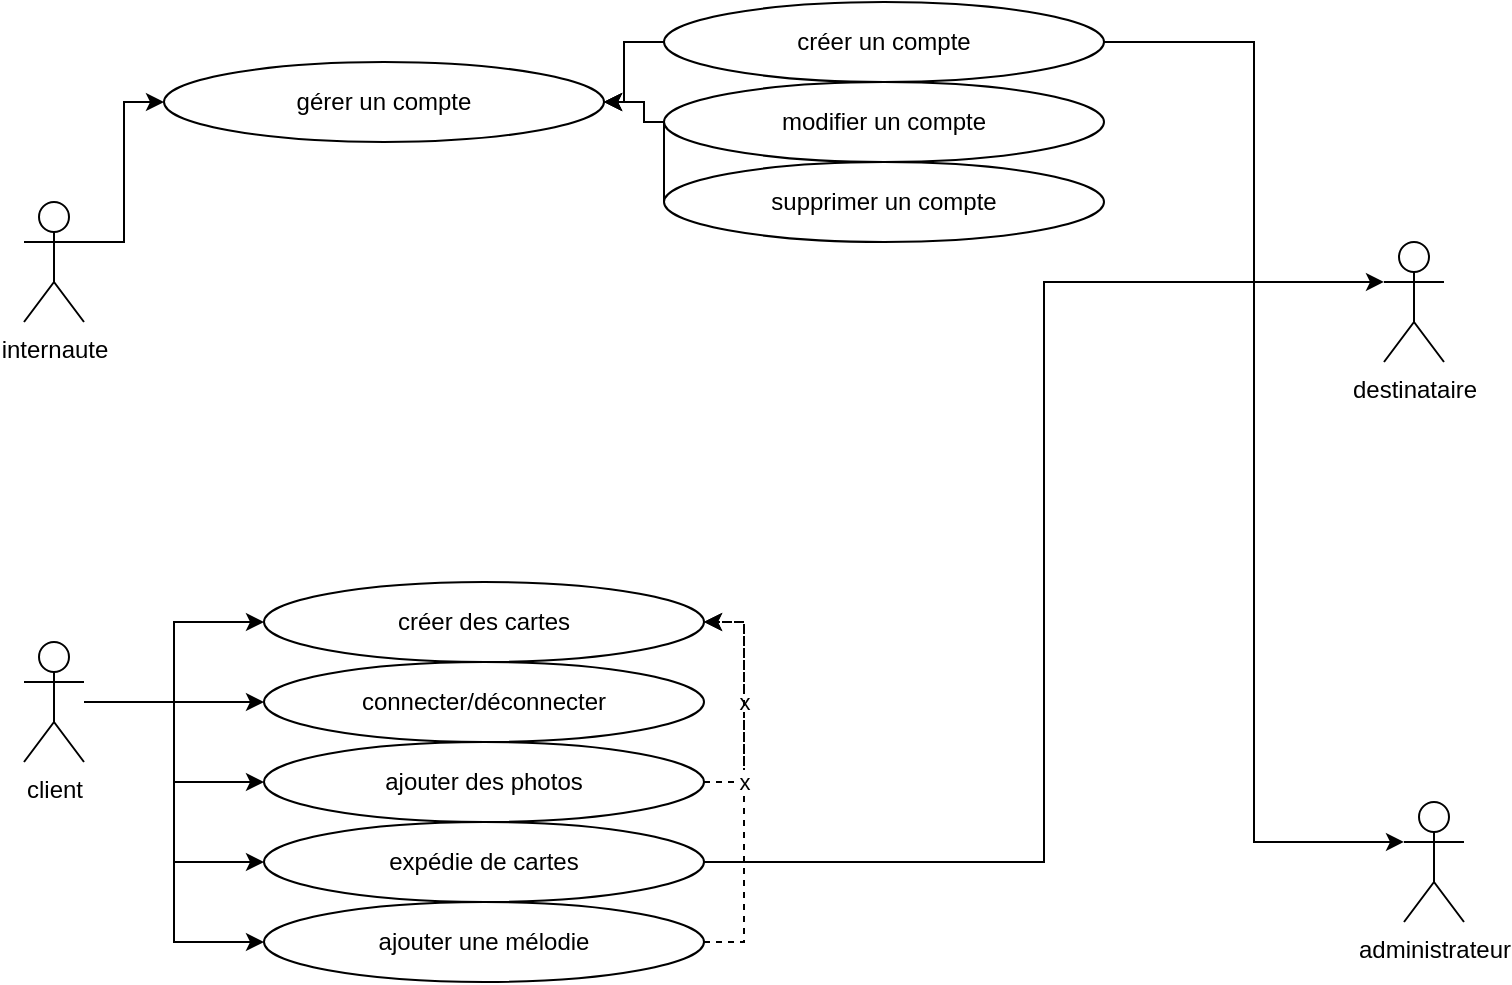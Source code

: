 <mxfile version="28.2.7">
  <diagram name="Page-1" id="c9YGcoMtPTihGBlTxYtm">
    <mxGraphModel dx="988" dy="562" grid="1" gridSize="10" guides="1" tooltips="1" connect="1" arrows="1" fold="1" page="1" pageScale="1" pageWidth="827" pageHeight="1169" math="0" shadow="0">
      <root>
        <mxCell id="0" />
        <mxCell id="1" parent="0" />
        <mxCell id="5m9qQ8ZT4hGIcBJNVfnZ-6" style="edgeStyle=orthogonalEdgeStyle;rounded=0;orthogonalLoop=1;jettySize=auto;html=1;exitX=1;exitY=0.333;exitDx=0;exitDy=0;exitPerimeter=0;entryX=0;entryY=0.5;entryDx=0;entryDy=0;" edge="1" parent="1" source="5m9qQ8ZT4hGIcBJNVfnZ-1" target="5m9qQ8ZT4hGIcBJNVfnZ-5">
          <mxGeometry relative="1" as="geometry" />
        </mxCell>
        <mxCell id="5m9qQ8ZT4hGIcBJNVfnZ-1" value="internaute" style="shape=umlActor;verticalLabelPosition=bottom;verticalAlign=top;html=1;outlineConnect=0;" vertex="1" parent="1">
          <mxGeometry x="30" y="120" width="30" height="60" as="geometry" />
        </mxCell>
        <mxCell id="5m9qQ8ZT4hGIcBJNVfnZ-21" style="edgeStyle=orthogonalEdgeStyle;rounded=0;orthogonalLoop=1;jettySize=auto;html=1;" edge="1" parent="1" source="5m9qQ8ZT4hGIcBJNVfnZ-2" target="5m9qQ8ZT4hGIcBJNVfnZ-11">
          <mxGeometry relative="1" as="geometry" />
        </mxCell>
        <mxCell id="5m9qQ8ZT4hGIcBJNVfnZ-22" style="edgeStyle=orthogonalEdgeStyle;rounded=0;orthogonalLoop=1;jettySize=auto;html=1;" edge="1" parent="1" source="5m9qQ8ZT4hGIcBJNVfnZ-2" target="5m9qQ8ZT4hGIcBJNVfnZ-12">
          <mxGeometry relative="1" as="geometry" />
        </mxCell>
        <mxCell id="5m9qQ8ZT4hGIcBJNVfnZ-23" style="edgeStyle=orthogonalEdgeStyle;rounded=0;orthogonalLoop=1;jettySize=auto;html=1;entryX=0;entryY=0.5;entryDx=0;entryDy=0;" edge="1" parent="1" source="5m9qQ8ZT4hGIcBJNVfnZ-2" target="5m9qQ8ZT4hGIcBJNVfnZ-7">
          <mxGeometry relative="1" as="geometry" />
        </mxCell>
        <mxCell id="5m9qQ8ZT4hGIcBJNVfnZ-24" style="edgeStyle=orthogonalEdgeStyle;rounded=0;orthogonalLoop=1;jettySize=auto;html=1;entryX=0;entryY=0.5;entryDx=0;entryDy=0;" edge="1" parent="1" source="5m9qQ8ZT4hGIcBJNVfnZ-2" target="5m9qQ8ZT4hGIcBJNVfnZ-18">
          <mxGeometry relative="1" as="geometry" />
        </mxCell>
        <mxCell id="5m9qQ8ZT4hGIcBJNVfnZ-25" style="edgeStyle=orthogonalEdgeStyle;rounded=0;orthogonalLoop=1;jettySize=auto;html=1;entryX=0;entryY=0.5;entryDx=0;entryDy=0;" edge="1" parent="1" source="5m9qQ8ZT4hGIcBJNVfnZ-2" target="5m9qQ8ZT4hGIcBJNVfnZ-20">
          <mxGeometry relative="1" as="geometry" />
        </mxCell>
        <mxCell id="5m9qQ8ZT4hGIcBJNVfnZ-2" value="client" style="shape=umlActor;verticalLabelPosition=bottom;verticalAlign=top;html=1;outlineConnect=0;" vertex="1" parent="1">
          <mxGeometry x="30" y="340" width="30" height="60" as="geometry" />
        </mxCell>
        <mxCell id="5m9qQ8ZT4hGIcBJNVfnZ-3" value="administrateur" style="shape=umlActor;verticalLabelPosition=bottom;verticalAlign=top;html=1;outlineConnect=0;" vertex="1" parent="1">
          <mxGeometry x="720" y="420" width="30" height="60" as="geometry" />
        </mxCell>
        <mxCell id="5m9qQ8ZT4hGIcBJNVfnZ-4" value="destinataire" style="shape=umlActor;verticalLabelPosition=bottom;verticalAlign=top;html=1;outlineConnect=0;" vertex="1" parent="1">
          <mxGeometry x="710" y="140" width="30" height="60" as="geometry" />
        </mxCell>
        <mxCell id="5m9qQ8ZT4hGIcBJNVfnZ-5" value="gérer un compte" style="ellipse;whiteSpace=wrap;html=1;" vertex="1" parent="1">
          <mxGeometry x="100" y="50" width="220" height="40" as="geometry" />
        </mxCell>
        <mxCell id="5m9qQ8ZT4hGIcBJNVfnZ-26" value="x" style="edgeStyle=orthogonalEdgeStyle;rounded=0;orthogonalLoop=1;jettySize=auto;html=1;entryX=1;entryY=0.5;entryDx=0;entryDy=0;dashed=1;" edge="1" parent="1" source="5m9qQ8ZT4hGIcBJNVfnZ-7" target="5m9qQ8ZT4hGIcBJNVfnZ-11">
          <mxGeometry relative="1" as="geometry">
            <Array as="points">
              <mxPoint x="390" y="410" />
              <mxPoint x="390" y="330" />
            </Array>
          </mxGeometry>
        </mxCell>
        <mxCell id="5m9qQ8ZT4hGIcBJNVfnZ-7" value="ajouter des photos" style="ellipse;whiteSpace=wrap;html=1;" vertex="1" parent="1">
          <mxGeometry x="150" y="390" width="220" height="40" as="geometry" />
        </mxCell>
        <mxCell id="5m9qQ8ZT4hGIcBJNVfnZ-16" style="edgeStyle=orthogonalEdgeStyle;rounded=0;orthogonalLoop=1;jettySize=auto;html=1;exitX=0;exitY=0.5;exitDx=0;exitDy=0;entryX=1;entryY=0.5;entryDx=0;entryDy=0;" edge="1" parent="1" source="5m9qQ8ZT4hGIcBJNVfnZ-8" target="5m9qQ8ZT4hGIcBJNVfnZ-5">
          <mxGeometry relative="1" as="geometry">
            <mxPoint x="320" y="120" as="targetPoint" />
            <Array as="points">
              <mxPoint x="350" y="80" />
              <mxPoint x="340" y="80" />
              <mxPoint x="340" y="70" />
            </Array>
          </mxGeometry>
        </mxCell>
        <mxCell id="5m9qQ8ZT4hGIcBJNVfnZ-8" value="supprimer un compte" style="ellipse;whiteSpace=wrap;html=1;" vertex="1" parent="1">
          <mxGeometry x="350" y="100" width="220" height="40" as="geometry" />
        </mxCell>
        <mxCell id="5m9qQ8ZT4hGIcBJNVfnZ-15" style="edgeStyle=orthogonalEdgeStyle;rounded=0;orthogonalLoop=1;jettySize=auto;html=1;exitX=0;exitY=0.5;exitDx=0;exitDy=0;" edge="1" parent="1" source="5m9qQ8ZT4hGIcBJNVfnZ-9">
          <mxGeometry relative="1" as="geometry">
            <mxPoint x="320" y="70" as="targetPoint" />
            <Array as="points">
              <mxPoint x="340" y="80" />
              <mxPoint x="340" y="70" />
            </Array>
          </mxGeometry>
        </mxCell>
        <mxCell id="5m9qQ8ZT4hGIcBJNVfnZ-9" value="modifier un compte" style="ellipse;whiteSpace=wrap;html=1;" vertex="1" parent="1">
          <mxGeometry x="350" y="60" width="220" height="40" as="geometry" />
        </mxCell>
        <mxCell id="5m9qQ8ZT4hGIcBJNVfnZ-14" style="edgeStyle=orthogonalEdgeStyle;rounded=0;orthogonalLoop=1;jettySize=auto;html=1;exitX=0;exitY=0.5;exitDx=0;exitDy=0;entryX=1;entryY=0.5;entryDx=0;entryDy=0;" edge="1" parent="1" source="5m9qQ8ZT4hGIcBJNVfnZ-10" target="5m9qQ8ZT4hGIcBJNVfnZ-5">
          <mxGeometry relative="1" as="geometry" />
        </mxCell>
        <mxCell id="5m9qQ8ZT4hGIcBJNVfnZ-10" value="créer un compte" style="ellipse;whiteSpace=wrap;html=1;" vertex="1" parent="1">
          <mxGeometry x="350" y="20" width="220" height="40" as="geometry" />
        </mxCell>
        <mxCell id="5m9qQ8ZT4hGIcBJNVfnZ-11" value="créer des cartes" style="ellipse;whiteSpace=wrap;html=1;" vertex="1" parent="1">
          <mxGeometry x="150" y="310" width="220" height="40" as="geometry" />
        </mxCell>
        <mxCell id="5m9qQ8ZT4hGIcBJNVfnZ-12" value="connecter/déconnecter" style="ellipse;whiteSpace=wrap;html=1;" vertex="1" parent="1">
          <mxGeometry x="150" y="350" width="220" height="40" as="geometry" />
        </mxCell>
        <mxCell id="5m9qQ8ZT4hGIcBJNVfnZ-17" style="edgeStyle=orthogonalEdgeStyle;rounded=0;orthogonalLoop=1;jettySize=auto;html=1;entryX=0;entryY=0.333;entryDx=0;entryDy=0;entryPerimeter=0;" edge="1" parent="1" source="5m9qQ8ZT4hGIcBJNVfnZ-10" target="5m9qQ8ZT4hGIcBJNVfnZ-3">
          <mxGeometry relative="1" as="geometry" />
        </mxCell>
        <mxCell id="5m9qQ8ZT4hGIcBJNVfnZ-18" value="expédie de cartes" style="ellipse;whiteSpace=wrap;html=1;" vertex="1" parent="1">
          <mxGeometry x="150" y="430" width="220" height="40" as="geometry" />
        </mxCell>
        <mxCell id="5m9qQ8ZT4hGIcBJNVfnZ-19" style="edgeStyle=orthogonalEdgeStyle;rounded=0;orthogonalLoop=1;jettySize=auto;html=1;entryX=0;entryY=0.333;entryDx=0;entryDy=0;entryPerimeter=0;" edge="1" parent="1" source="5m9qQ8ZT4hGIcBJNVfnZ-18" target="5m9qQ8ZT4hGIcBJNVfnZ-4">
          <mxGeometry relative="1" as="geometry" />
        </mxCell>
        <mxCell id="5m9qQ8ZT4hGIcBJNVfnZ-27" value="x" style="edgeStyle=orthogonalEdgeStyle;rounded=0;orthogonalLoop=1;jettySize=auto;html=1;entryX=1;entryY=0.5;entryDx=0;entryDy=0;dashed=1;" edge="1" parent="1" source="5m9qQ8ZT4hGIcBJNVfnZ-20" target="5m9qQ8ZT4hGIcBJNVfnZ-11">
          <mxGeometry relative="1" as="geometry">
            <Array as="points">
              <mxPoint x="390" y="490" />
              <mxPoint x="390" y="330" />
            </Array>
          </mxGeometry>
        </mxCell>
        <mxCell id="5m9qQ8ZT4hGIcBJNVfnZ-20" value="ajouter une mélodie" style="ellipse;whiteSpace=wrap;html=1;" vertex="1" parent="1">
          <mxGeometry x="150" y="470" width="220" height="40" as="geometry" />
        </mxCell>
      </root>
    </mxGraphModel>
  </diagram>
</mxfile>
